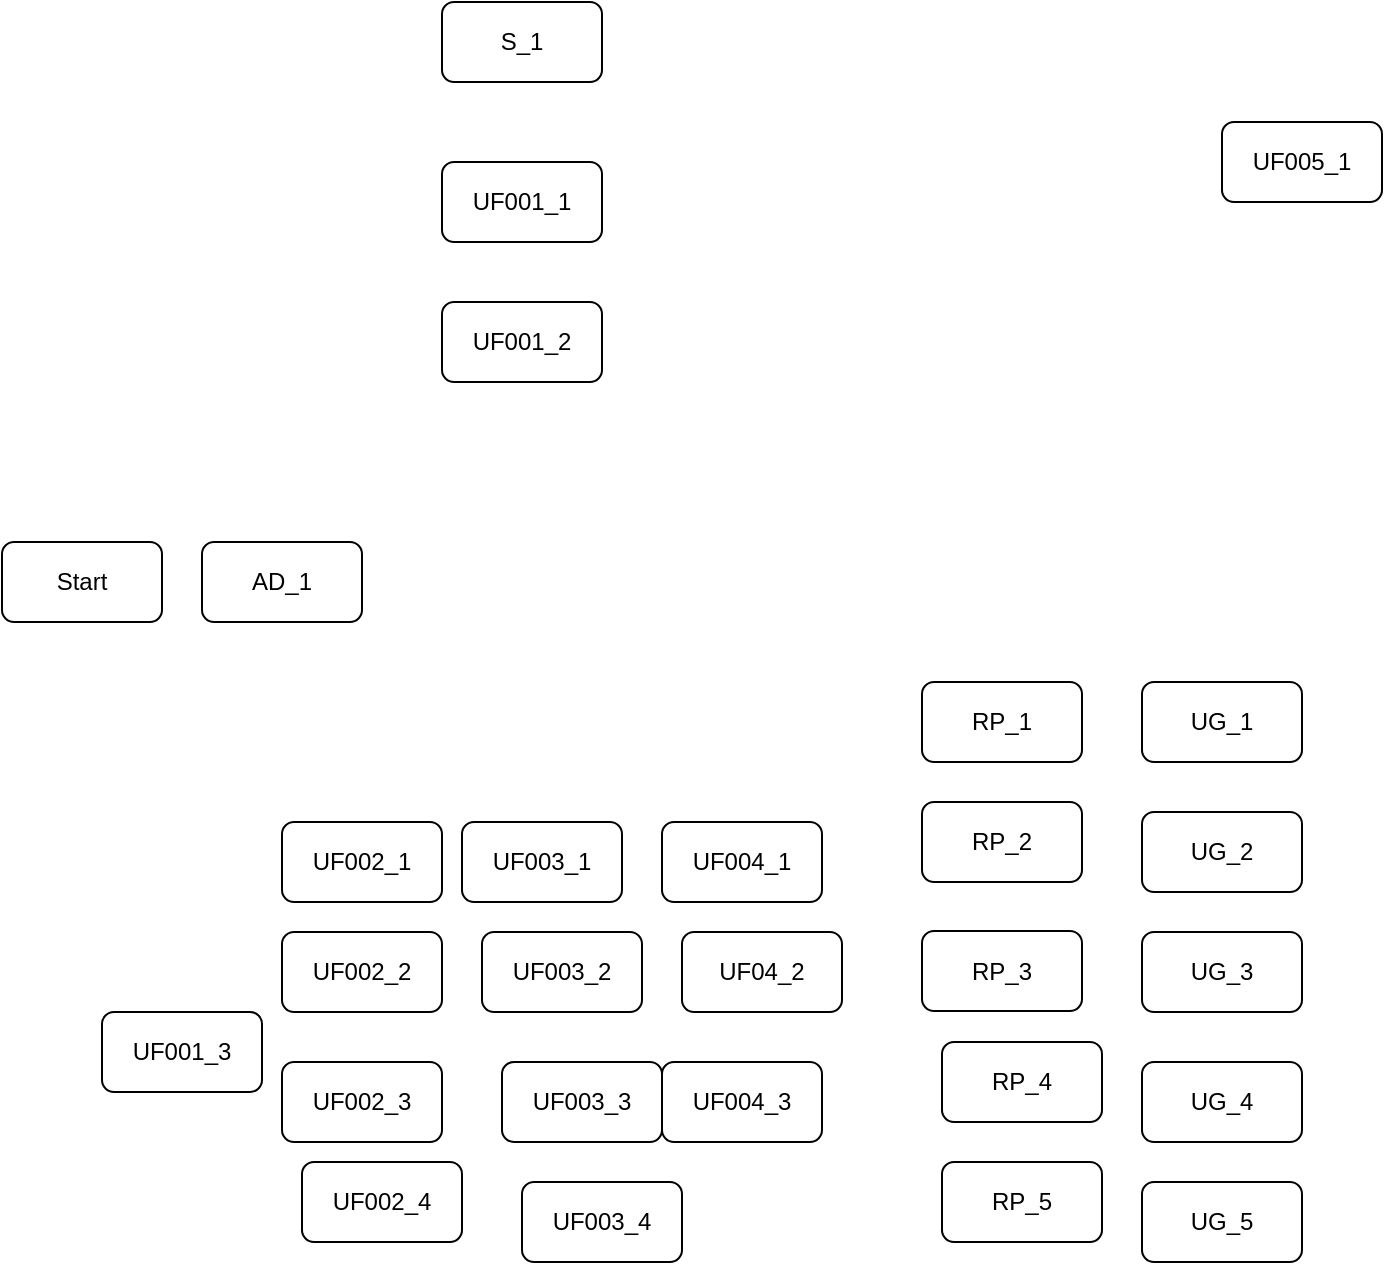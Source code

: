 <mxfile version="22.0.6" type="github">
  <diagram name="Page-1" id="TaU8kvTh95lOZqET93Vs">
    <mxGraphModel dx="954" dy="546" grid="1" gridSize="10" guides="1" tooltips="1" connect="1" arrows="1" fold="1" page="1" pageScale="1" pageWidth="827" pageHeight="1169" math="0" shadow="0">
      <root>
        <mxCell id="0" />
        <mxCell id="1" parent="0" />
        <mxCell id="pxdGUpeKW5qWhiQJFbSN-3" value="AD_1" style="rounded=1;whiteSpace=wrap;html=1;" vertex="1" parent="1">
          <mxGeometry x="110" y="370" width="80" height="40" as="geometry" />
        </mxCell>
        <mxCell id="pxdGUpeKW5qWhiQJFbSN-4" value="UF001_1" style="rounded=1;whiteSpace=wrap;html=1;" vertex="1" parent="1">
          <mxGeometry x="230" y="180" width="80" height="40" as="geometry" />
        </mxCell>
        <mxCell id="pxdGUpeKW5qWhiQJFbSN-5" value="UF002_3" style="rounded=1;whiteSpace=wrap;html=1;" vertex="1" parent="1">
          <mxGeometry x="150" y="630" width="80" height="40" as="geometry" />
        </mxCell>
        <mxCell id="pxdGUpeKW5qWhiQJFbSN-6" value="UF001_3" style="rounded=1;whiteSpace=wrap;html=1;" vertex="1" parent="1">
          <mxGeometry x="60" y="605" width="80" height="40" as="geometry" />
        </mxCell>
        <mxCell id="pxdGUpeKW5qWhiQJFbSN-7" value="Start" style="rounded=1;whiteSpace=wrap;html=1;" vertex="1" parent="1">
          <mxGeometry x="10" y="370" width="80" height="40" as="geometry" />
        </mxCell>
        <mxCell id="pxdGUpeKW5qWhiQJFbSN-8" value="UF001_2" style="rounded=1;whiteSpace=wrap;html=1;" vertex="1" parent="1">
          <mxGeometry x="230" y="250" width="80" height="40" as="geometry" />
        </mxCell>
        <mxCell id="pxdGUpeKW5qWhiQJFbSN-9" value="UF002_1" style="rounded=1;whiteSpace=wrap;html=1;" vertex="1" parent="1">
          <mxGeometry x="150" y="510" width="80" height="40" as="geometry" />
        </mxCell>
        <mxCell id="pxdGUpeKW5qWhiQJFbSN-10" value="UF005_1" style="rounded=1;whiteSpace=wrap;html=1;" vertex="1" parent="1">
          <mxGeometry x="620" y="160" width="80" height="40" as="geometry" />
        </mxCell>
        <mxCell id="pxdGUpeKW5qWhiQJFbSN-11" value="RP_1" style="rounded=1;whiteSpace=wrap;html=1;" vertex="1" parent="1">
          <mxGeometry x="470" y="440" width="80" height="40" as="geometry" />
        </mxCell>
        <mxCell id="pxdGUpeKW5qWhiQJFbSN-12" value="UG_1&lt;br&gt;" style="rounded=1;whiteSpace=wrap;html=1;" vertex="1" parent="1">
          <mxGeometry x="580" y="440" width="80" height="40" as="geometry" />
        </mxCell>
        <mxCell id="pxdGUpeKW5qWhiQJFbSN-13" value="S_1" style="rounded=1;whiteSpace=wrap;html=1;" vertex="1" parent="1">
          <mxGeometry x="230" y="100" width="80" height="40" as="geometry" />
        </mxCell>
        <mxCell id="pxdGUpeKW5qWhiQJFbSN-14" value="UF002_2" style="rounded=1;whiteSpace=wrap;html=1;" vertex="1" parent="1">
          <mxGeometry x="150" y="565" width="80" height="40" as="geometry" />
        </mxCell>
        <mxCell id="pxdGUpeKW5qWhiQJFbSN-18" value="UF002_4" style="rounded=1;whiteSpace=wrap;html=1;" vertex="1" parent="1">
          <mxGeometry x="160" y="680" width="80" height="40" as="geometry" />
        </mxCell>
        <mxCell id="pxdGUpeKW5qWhiQJFbSN-19" value="UF003_1" style="rounded=1;whiteSpace=wrap;html=1;" vertex="1" parent="1">
          <mxGeometry x="240" y="510" width="80" height="40" as="geometry" />
        </mxCell>
        <mxCell id="pxdGUpeKW5qWhiQJFbSN-20" value="UF003_2" style="rounded=1;whiteSpace=wrap;html=1;" vertex="1" parent="1">
          <mxGeometry x="250" y="565" width="80" height="40" as="geometry" />
        </mxCell>
        <mxCell id="pxdGUpeKW5qWhiQJFbSN-21" value="UF003_3" style="rounded=1;whiteSpace=wrap;html=1;" vertex="1" parent="1">
          <mxGeometry x="260" y="630" width="80" height="40" as="geometry" />
        </mxCell>
        <mxCell id="pxdGUpeKW5qWhiQJFbSN-22" value="UF003_4" style="rounded=1;whiteSpace=wrap;html=1;" vertex="1" parent="1">
          <mxGeometry x="270" y="690" width="80" height="40" as="geometry" />
        </mxCell>
        <mxCell id="pxdGUpeKW5qWhiQJFbSN-23" value="UF004_1" style="rounded=1;whiteSpace=wrap;html=1;" vertex="1" parent="1">
          <mxGeometry x="340" y="510" width="80" height="40" as="geometry" />
        </mxCell>
        <mxCell id="pxdGUpeKW5qWhiQJFbSN-24" value="UF04_2" style="rounded=1;whiteSpace=wrap;html=1;" vertex="1" parent="1">
          <mxGeometry x="350" y="565" width="80" height="40" as="geometry" />
        </mxCell>
        <mxCell id="pxdGUpeKW5qWhiQJFbSN-25" value="UF004_3" style="rounded=1;whiteSpace=wrap;html=1;" vertex="1" parent="1">
          <mxGeometry x="340" y="630" width="80" height="40" as="geometry" />
        </mxCell>
        <mxCell id="pxdGUpeKW5qWhiQJFbSN-26" value="RP_2" style="rounded=1;whiteSpace=wrap;html=1;" vertex="1" parent="1">
          <mxGeometry x="470" y="500" width="80" height="40" as="geometry" />
        </mxCell>
        <mxCell id="pxdGUpeKW5qWhiQJFbSN-27" value="RP_3" style="rounded=1;whiteSpace=wrap;html=1;" vertex="1" parent="1">
          <mxGeometry x="470" y="564.5" width="80" height="40" as="geometry" />
        </mxCell>
        <mxCell id="pxdGUpeKW5qWhiQJFbSN-28" value="RP_4" style="rounded=1;whiteSpace=wrap;html=1;" vertex="1" parent="1">
          <mxGeometry x="480" y="620" width="80" height="40" as="geometry" />
        </mxCell>
        <mxCell id="pxdGUpeKW5qWhiQJFbSN-29" value="RP_5" style="rounded=1;whiteSpace=wrap;html=1;" vertex="1" parent="1">
          <mxGeometry x="480" y="680" width="80" height="40" as="geometry" />
        </mxCell>
        <mxCell id="pxdGUpeKW5qWhiQJFbSN-31" value="UG_2" style="rounded=1;whiteSpace=wrap;html=1;" vertex="1" parent="1">
          <mxGeometry x="580" y="505" width="80" height="40" as="geometry" />
        </mxCell>
        <mxCell id="pxdGUpeKW5qWhiQJFbSN-32" value="UG_3" style="rounded=1;whiteSpace=wrap;html=1;" vertex="1" parent="1">
          <mxGeometry x="580" y="565" width="80" height="40" as="geometry" />
        </mxCell>
        <mxCell id="pxdGUpeKW5qWhiQJFbSN-33" value="UG_4" style="rounded=1;whiteSpace=wrap;html=1;" vertex="1" parent="1">
          <mxGeometry x="580" y="630" width="80" height="40" as="geometry" />
        </mxCell>
        <mxCell id="pxdGUpeKW5qWhiQJFbSN-34" value="UG_5" style="rounded=1;whiteSpace=wrap;html=1;" vertex="1" parent="1">
          <mxGeometry x="580" y="690" width="80" height="40" as="geometry" />
        </mxCell>
      </root>
    </mxGraphModel>
  </diagram>
</mxfile>
